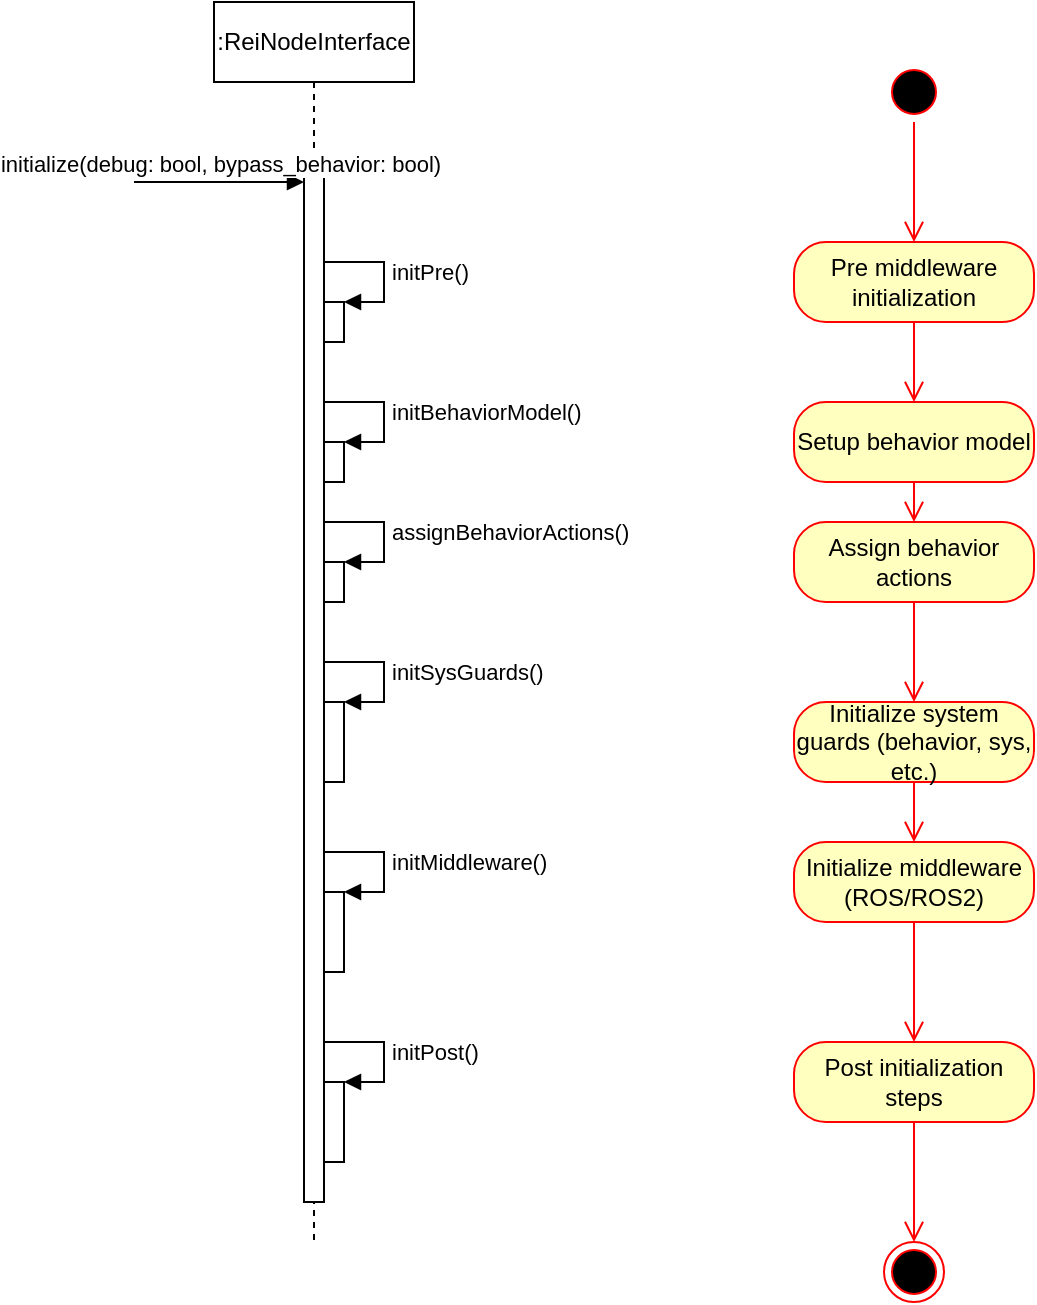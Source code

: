 <mxfile version="13.4.5" type="device" pages="2"><diagram id="_3GkaNvjs_7-BUJTXgQD" name="InitSequence"><mxGraphModel dx="1422" dy="809" grid="1" gridSize="10" guides="1" tooltips="1" connect="1" arrows="1" fold="1" page="1" pageScale="1" pageWidth="827" pageHeight="1169" math="0" shadow="0"><root><mxCell id="0"/><mxCell id="1" parent="0"/><mxCell id="XVMuqP7kjZxvr-noXV3O-1" value=":ReiNodeInterface" style="shape=umlLifeline;perimeter=lifelinePerimeter;whiteSpace=wrap;html=1;container=1;collapsible=0;recursiveResize=0;outlineConnect=0;" parent="1" vertex="1"><mxGeometry x="210" y="100" width="100" height="620" as="geometry"/></mxCell><mxCell id="XVMuqP7kjZxvr-noXV3O-2" value="" style="html=1;points=[];perimeter=orthogonalPerimeter;" parent="XVMuqP7kjZxvr-noXV3O-1" vertex="1"><mxGeometry x="45" y="80" width="10" height="520" as="geometry"/></mxCell><mxCell id="XVMuqP7kjZxvr-noXV3O-3" value="" style="html=1;points=[];perimeter=orthogonalPerimeter;" parent="XVMuqP7kjZxvr-noXV3O-1" vertex="1"><mxGeometry x="55" y="150" width="10" height="20" as="geometry"/></mxCell><mxCell id="XVMuqP7kjZxvr-noXV3O-4" value="initPre()" style="edgeStyle=orthogonalEdgeStyle;html=1;align=left;spacingLeft=2;endArrow=block;rounded=0;entryX=1;entryY=0;" parent="XVMuqP7kjZxvr-noXV3O-1" source="XVMuqP7kjZxvr-noXV3O-2" target="XVMuqP7kjZxvr-noXV3O-3" edge="1"><mxGeometry relative="1" as="geometry"><mxPoint x="60" y="130" as="sourcePoint"/><Array as="points"><mxPoint x="85" y="130"/><mxPoint x="85" y="150"/></Array></mxGeometry></mxCell><mxCell id="XVMuqP7kjZxvr-noXV3O-11" value="" style="html=1;points=[];perimeter=orthogonalPerimeter;" parent="XVMuqP7kjZxvr-noXV3O-1" vertex="1"><mxGeometry x="55" y="220" width="10" height="20" as="geometry"/></mxCell><mxCell id="XVMuqP7kjZxvr-noXV3O-12" value="initBehaviorModel()" style="edgeStyle=orthogonalEdgeStyle;html=1;align=left;spacingLeft=2;endArrow=block;rounded=0;entryX=1;entryY=0;" parent="XVMuqP7kjZxvr-noXV3O-1" source="XVMuqP7kjZxvr-noXV3O-2" target="XVMuqP7kjZxvr-noXV3O-11" edge="1"><mxGeometry relative="1" as="geometry"><mxPoint x="60" y="230" as="sourcePoint"/><Array as="points"><mxPoint x="85" y="200"/><mxPoint x="85" y="220"/></Array></mxGeometry></mxCell><mxCell id="XVMuqP7kjZxvr-noXV3O-16" value="" style="html=1;points=[];perimeter=orthogonalPerimeter;" parent="XVMuqP7kjZxvr-noXV3O-1" vertex="1"><mxGeometry x="55" y="350" width="10" height="40" as="geometry"/></mxCell><mxCell id="XVMuqP7kjZxvr-noXV3O-17" value="initSysGuards()" style="edgeStyle=orthogonalEdgeStyle;html=1;align=left;spacingLeft=2;endArrow=block;rounded=0;entryX=1;entryY=0;" parent="XVMuqP7kjZxvr-noXV3O-1" source="XVMuqP7kjZxvr-noXV3O-2" target="XVMuqP7kjZxvr-noXV3O-16" edge="1"><mxGeometry relative="1" as="geometry"><mxPoint x="60" y="330" as="sourcePoint"/><Array as="points"><mxPoint x="85" y="330"/><mxPoint x="85" y="350"/></Array></mxGeometry></mxCell><mxCell id="XVMuqP7kjZxvr-noXV3O-18" value="" style="html=1;points=[];perimeter=orthogonalPerimeter;" parent="XVMuqP7kjZxvr-noXV3O-1" vertex="1"><mxGeometry x="55" y="445" width="10" height="40" as="geometry"/></mxCell><mxCell id="XVMuqP7kjZxvr-noXV3O-19" value="initMiddleware()" style="edgeStyle=orthogonalEdgeStyle;html=1;align=left;spacingLeft=2;endArrow=block;rounded=0;entryX=1;entryY=0;" parent="XVMuqP7kjZxvr-noXV3O-1" source="XVMuqP7kjZxvr-noXV3O-2" target="XVMuqP7kjZxvr-noXV3O-18" edge="1"><mxGeometry relative="1" as="geometry"><mxPoint x="60" y="425" as="sourcePoint"/><Array as="points"><mxPoint x="85" y="425"/><mxPoint x="85" y="445"/></Array></mxGeometry></mxCell><mxCell id="XVMuqP7kjZxvr-noXV3O-24" value="" style="html=1;points=[];perimeter=orthogonalPerimeter;" parent="XVMuqP7kjZxvr-noXV3O-1" vertex="1"><mxGeometry x="55" y="540" width="10" height="40" as="geometry"/></mxCell><mxCell id="XVMuqP7kjZxvr-noXV3O-25" value="initPost()" style="edgeStyle=orthogonalEdgeStyle;html=1;align=left;spacingLeft=2;endArrow=block;rounded=0;entryX=1;entryY=0;" parent="XVMuqP7kjZxvr-noXV3O-1" source="XVMuqP7kjZxvr-noXV3O-2" target="XVMuqP7kjZxvr-noXV3O-24" edge="1"><mxGeometry relative="1" as="geometry"><mxPoint x="60" y="520" as="sourcePoint"/><Array as="points"><mxPoint x="85" y="520"/><mxPoint x="85" y="540"/></Array></mxGeometry></mxCell><mxCell id="XVMuqP7kjZxvr-noXV3O-30" value="" style="html=1;points=[];perimeter=orthogonalPerimeter;" parent="XVMuqP7kjZxvr-noXV3O-1" vertex="1"><mxGeometry x="55" y="280" width="10" height="20" as="geometry"/></mxCell><mxCell id="XVMuqP7kjZxvr-noXV3O-31" value="assignBehaviorActions()" style="edgeStyle=orthogonalEdgeStyle;html=1;align=left;spacingLeft=2;endArrow=block;rounded=0;entryX=1;entryY=0;" parent="XVMuqP7kjZxvr-noXV3O-1" source="XVMuqP7kjZxvr-noXV3O-2" target="XVMuqP7kjZxvr-noXV3O-30" edge="1"><mxGeometry relative="1" as="geometry"><mxPoint x="60" y="260" as="sourcePoint"/><Array as="points"><mxPoint x="85" y="260"/><mxPoint x="85" y="280"/></Array></mxGeometry></mxCell><mxCell id="XVMuqP7kjZxvr-noXV3O-5" value="" style="ellipse;html=1;shape=startState;fillColor=#000000;strokeColor=#ff0000;" parent="1" vertex="1"><mxGeometry x="545" y="130" width="30" height="30" as="geometry"/></mxCell><mxCell id="XVMuqP7kjZxvr-noXV3O-6" value="" style="edgeStyle=orthogonalEdgeStyle;html=1;verticalAlign=bottom;endArrow=open;endSize=8;strokeColor=#ff0000;" parent="1" source="XVMuqP7kjZxvr-noXV3O-5" edge="1"><mxGeometry relative="1" as="geometry"><mxPoint x="560" y="220" as="targetPoint"/></mxGeometry></mxCell><mxCell id="XVMuqP7kjZxvr-noXV3O-7" value="Pre middleware initialization" style="rounded=1;whiteSpace=wrap;html=1;arcSize=40;fontColor=#000000;fillColor=#ffffc0;strokeColor=#ff0000;" parent="1" vertex="1"><mxGeometry x="500" y="220" width="120" height="40" as="geometry"/></mxCell><mxCell id="XVMuqP7kjZxvr-noXV3O-8" value="" style="edgeStyle=orthogonalEdgeStyle;html=1;verticalAlign=bottom;endArrow=open;endSize=8;strokeColor=#ff0000;" parent="1" source="XVMuqP7kjZxvr-noXV3O-7" edge="1"><mxGeometry relative="1" as="geometry"><mxPoint x="560" y="300" as="targetPoint"/></mxGeometry></mxCell><mxCell id="XVMuqP7kjZxvr-noXV3O-9" value="Setup behavior model" style="rounded=1;whiteSpace=wrap;html=1;arcSize=40;fontColor=#000000;fillColor=#ffffc0;strokeColor=#ff0000;" parent="1" vertex="1"><mxGeometry x="500" y="300" width="120" height="40" as="geometry"/></mxCell><mxCell id="XVMuqP7kjZxvr-noXV3O-10" value="" style="edgeStyle=orthogonalEdgeStyle;html=1;verticalAlign=bottom;endArrow=open;endSize=8;strokeColor=#ff0000;entryX=0.5;entryY=0;entryDx=0;entryDy=0;" parent="1" source="XVMuqP7kjZxvr-noXV3O-9" target="XVMuqP7kjZxvr-noXV3O-27" edge="1"><mxGeometry relative="1" as="geometry"><mxPoint x="560" y="420" as="targetPoint"/></mxGeometry></mxCell><mxCell id="XVMuqP7kjZxvr-noXV3O-13" value="initialize(debug: bool, bypass_behavior: bool)" style="html=1;verticalAlign=bottom;endArrow=block;" parent="1" target="XVMuqP7kjZxvr-noXV3O-2" edge="1"><mxGeometry width="80" relative="1" as="geometry"><mxPoint x="170" y="190" as="sourcePoint"/><mxPoint x="250" y="190" as="targetPoint"/></mxGeometry></mxCell><mxCell id="XVMuqP7kjZxvr-noXV3O-14" value="Initialize system guards (behavior, sys, etc.)" style="rounded=1;whiteSpace=wrap;html=1;arcSize=40;fontColor=#000000;fillColor=#ffffc0;strokeColor=#ff0000;" parent="1" vertex="1"><mxGeometry x="500" y="450" width="120" height="40" as="geometry"/></mxCell><mxCell id="XVMuqP7kjZxvr-noXV3O-15" value="" style="edgeStyle=orthogonalEdgeStyle;html=1;verticalAlign=bottom;endArrow=open;endSize=8;strokeColor=#ff0000;" parent="1" source="XVMuqP7kjZxvr-noXV3O-14" edge="1"><mxGeometry relative="1" as="geometry"><mxPoint x="560" y="520" as="targetPoint"/></mxGeometry></mxCell><mxCell id="XVMuqP7kjZxvr-noXV3O-20" value="Initialize middleware (ROS/ROS2)" style="rounded=1;whiteSpace=wrap;html=1;arcSize=40;fontColor=#000000;fillColor=#ffffc0;strokeColor=#ff0000;" parent="1" vertex="1"><mxGeometry x="500" y="520" width="120" height="40" as="geometry"/></mxCell><mxCell id="XVMuqP7kjZxvr-noXV3O-21" value="" style="edgeStyle=orthogonalEdgeStyle;html=1;verticalAlign=bottom;endArrow=open;endSize=8;strokeColor=#ff0000;" parent="1" source="XVMuqP7kjZxvr-noXV3O-20" edge="1"><mxGeometry relative="1" as="geometry"><mxPoint x="560" y="620" as="targetPoint"/></mxGeometry></mxCell><mxCell id="XVMuqP7kjZxvr-noXV3O-22" value="Post initialization steps" style="rounded=1;whiteSpace=wrap;html=1;arcSize=40;fontColor=#000000;fillColor=#ffffc0;strokeColor=#ff0000;" parent="1" vertex="1"><mxGeometry x="500" y="620" width="120" height="40" as="geometry"/></mxCell><mxCell id="XVMuqP7kjZxvr-noXV3O-23" value="" style="edgeStyle=orthogonalEdgeStyle;html=1;verticalAlign=bottom;endArrow=open;endSize=8;strokeColor=#ff0000;" parent="1" source="XVMuqP7kjZxvr-noXV3O-22" edge="1"><mxGeometry relative="1" as="geometry"><mxPoint x="560" y="720" as="targetPoint"/></mxGeometry></mxCell><mxCell id="XVMuqP7kjZxvr-noXV3O-26" value="" style="ellipse;html=1;shape=endState;fillColor=#000000;strokeColor=#ff0000;" parent="1" vertex="1"><mxGeometry x="545" y="720" width="30" height="30" as="geometry"/></mxCell><mxCell id="XVMuqP7kjZxvr-noXV3O-27" value="Assign behavior actions" style="rounded=1;whiteSpace=wrap;html=1;arcSize=40;fontColor=#000000;fillColor=#ffffc0;strokeColor=#ff0000;" parent="1" vertex="1"><mxGeometry x="500" y="360" width="120" height="40" as="geometry"/></mxCell><mxCell id="XVMuqP7kjZxvr-noXV3O-28" value="" style="edgeStyle=orthogonalEdgeStyle;html=1;verticalAlign=bottom;endArrow=open;endSize=8;strokeColor=#ff0000;entryX=0.5;entryY=0;entryDx=0;entryDy=0;" parent="1" source="XVMuqP7kjZxvr-noXV3O-27" target="XVMuqP7kjZxvr-noXV3O-14" edge="1"><mxGeometry relative="1" as="geometry"><mxPoint x="710" y="480" as="targetPoint"/></mxGeometry></mxCell></root></mxGraphModel></diagram><diagram id="Bft9KW48vnrDdFwHCefi" name="ExceptionHandling"><mxGraphModel dx="2844" dy="1618" grid="1" gridSize="10" guides="1" tooltips="1" connect="1" arrows="1" fold="1" page="1" pageScale="1" pageWidth="827" pageHeight="1169" math="0" shadow="0"><root><mxCell id="ttnu-A0LTlM4b-9mCv1X-0"/><mxCell id="ttnu-A0LTlM4b-9mCv1X-1" parent="ttnu-A0LTlM4b-9mCv1X-0"/><mxCell id="2zJNVKVBLMaAW-ojOY7U-31" value="not initPost" style="shape=umlFrame;whiteSpace=wrap;html=1;width=140;height=30;" vertex="1" parent="ttnu-A0LTlM4b-9mCv1X-1"><mxGeometry x="100" y="1120" width="500" height="80" as="geometry"/></mxCell><mxCell id="2zJNVKVBLMaAW-ojOY7U-28" value="not initMiddleware" style="shape=umlFrame;whiteSpace=wrap;html=1;width=140;height=30;" vertex="1" parent="ttnu-A0LTlM4b-9mCv1X-1"><mxGeometry x="100" y="950" width="500" height="80" as="geometry"/></mxCell><mxCell id="2zJNVKVBLMaAW-ojOY7U-25" value="not initSysGuards" style="shape=umlFrame;whiteSpace=wrap;html=1;width=140;height=30;" vertex="1" parent="ttnu-A0LTlM4b-9mCv1X-1"><mxGeometry x="110" y="770" width="500" height="80" as="geometry"/></mxCell><mxCell id="2zJNVKVBLMaAW-ojOY7U-22" value="not assignBehaviorActions" style="shape=umlFrame;whiteSpace=wrap;html=1;width=140;height=30;" vertex="1" parent="ttnu-A0LTlM4b-9mCv1X-1"><mxGeometry x="110" y="610" width="500" height="80" as="geometry"/></mxCell><mxCell id="2zJNVKVBLMaAW-ojOY7U-17" value="not initPre" style="shape=umlFrame;whiteSpace=wrap;html=1;width=80;height=30;" vertex="1" parent="ttnu-A0LTlM4b-9mCv1X-1"><mxGeometry x="110" y="290" width="500" height="80" as="geometry"/></mxCell><mxCell id="2zJNVKVBLMaAW-ojOY7U-0" value=":ReiNodeInterface" style="shape=umlLifeline;perimeter=lifelinePerimeter;whiteSpace=wrap;html=1;container=1;collapsible=0;recursiveResize=0;outlineConnect=0;" vertex="1" parent="ttnu-A0LTlM4b-9mCv1X-1"><mxGeometry x="210" y="110" width="100" height="1130" as="geometry"/></mxCell><mxCell id="2zJNVKVBLMaAW-ojOY7U-1" value="" style="html=1;points=[];perimeter=orthogonalPerimeter;" vertex="1" parent="2zJNVKVBLMaAW-ojOY7U-0"><mxGeometry x="45" y="80" width="10" height="1030" as="geometry"/></mxCell><mxCell id="2zJNVKVBLMaAW-ojOY7U-2" value="" style="html=1;points=[];perimeter=orthogonalPerimeter;" vertex="1" parent="2zJNVKVBLMaAW-ojOY7U-0"><mxGeometry x="55" y="150" width="10" height="20" as="geometry"/></mxCell><mxCell id="2zJNVKVBLMaAW-ojOY7U-3" value="initPre()" style="edgeStyle=orthogonalEdgeStyle;html=1;align=left;spacingLeft=2;endArrow=block;rounded=0;entryX=1;entryY=0;" edge="1" parent="2zJNVKVBLMaAW-ojOY7U-0" source="2zJNVKVBLMaAW-ojOY7U-1" target="2zJNVKVBLMaAW-ojOY7U-2"><mxGeometry relative="1" as="geometry"><mxPoint x="60" y="130" as="sourcePoint"/><Array as="points"><mxPoint x="85" y="130"/><mxPoint x="85" y="150"/></Array></mxGeometry></mxCell><mxCell id="2zJNVKVBLMaAW-ojOY7U-4" value="" style="html=1;points=[];perimeter=orthogonalPerimeter;" vertex="1" parent="2zJNVKVBLMaAW-ojOY7U-0"><mxGeometry x="55" y="300" width="10" height="20" as="geometry"/></mxCell><mxCell id="2zJNVKVBLMaAW-ojOY7U-5" value="initBehaviorModel()" style="edgeStyle=orthogonalEdgeStyle;html=1;align=left;spacingLeft=2;endArrow=block;rounded=0;entryX=1;entryY=0;" edge="1" parent="2zJNVKVBLMaAW-ojOY7U-0" source="2zJNVKVBLMaAW-ojOY7U-1" target="2zJNVKVBLMaAW-ojOY7U-4"><mxGeometry relative="1" as="geometry"><mxPoint x="60" y="230" as="sourcePoint"/><Array as="points"><mxPoint x="85" y="280"/><mxPoint x="85" y="300"/></Array></mxGeometry></mxCell><mxCell id="2zJNVKVBLMaAW-ojOY7U-6" value="" style="html=1;points=[];perimeter=orthogonalPerimeter;" vertex="1" parent="2zJNVKVBLMaAW-ojOY7U-0"><mxGeometry x="55" y="610" width="10" height="40" as="geometry"/></mxCell><mxCell id="2zJNVKVBLMaAW-ojOY7U-7" value="initSysGuards()" style="edgeStyle=orthogonalEdgeStyle;html=1;align=left;spacingLeft=2;endArrow=block;rounded=0;entryX=1;entryY=0;" edge="1" parent="2zJNVKVBLMaAW-ojOY7U-0" source="2zJNVKVBLMaAW-ojOY7U-1" target="2zJNVKVBLMaAW-ojOY7U-6"><mxGeometry relative="1" as="geometry"><mxPoint x="60" y="330" as="sourcePoint"/><Array as="points"><mxPoint x="85" y="590"/><mxPoint x="85" y="610"/></Array></mxGeometry></mxCell><mxCell id="2zJNVKVBLMaAW-ojOY7U-8" value="" style="html=1;points=[];perimeter=orthogonalPerimeter;" vertex="1" parent="2zJNVKVBLMaAW-ojOY7U-0"><mxGeometry x="55" y="790" width="10" height="40" as="geometry"/></mxCell><mxCell id="2zJNVKVBLMaAW-ojOY7U-9" value="initMiddleware()" style="edgeStyle=orthogonalEdgeStyle;html=1;align=left;spacingLeft=2;endArrow=block;rounded=0;entryX=1;entryY=0;" edge="1" parent="2zJNVKVBLMaAW-ojOY7U-0" source="2zJNVKVBLMaAW-ojOY7U-1" target="2zJNVKVBLMaAW-ojOY7U-8"><mxGeometry relative="1" as="geometry"><mxPoint x="60" y="425" as="sourcePoint"/><Array as="points"><mxPoint x="85" y="760"/><mxPoint x="85" y="790"/></Array></mxGeometry></mxCell><mxCell id="2zJNVKVBLMaAW-ojOY7U-10" value="" style="html=1;points=[];perimeter=orthogonalPerimeter;" vertex="1" parent="2zJNVKVBLMaAW-ojOY7U-0"><mxGeometry x="55" y="960" width="10" height="40" as="geometry"/></mxCell><mxCell id="2zJNVKVBLMaAW-ojOY7U-11" value="initPost()" style="edgeStyle=orthogonalEdgeStyle;html=1;align=left;spacingLeft=2;endArrow=block;rounded=0;entryX=1;entryY=0;" edge="1" parent="2zJNVKVBLMaAW-ojOY7U-0" source="2zJNVKVBLMaAW-ojOY7U-1" target="2zJNVKVBLMaAW-ojOY7U-10"><mxGeometry relative="1" as="geometry"><mxPoint x="60" y="520" as="sourcePoint"/><Array as="points"><mxPoint x="85" y="940"/><mxPoint x="85" y="960"/></Array></mxGeometry></mxCell><mxCell id="2zJNVKVBLMaAW-ojOY7U-12" value="" style="html=1;points=[];perimeter=orthogonalPerimeter;" vertex="1" parent="2zJNVKVBLMaAW-ojOY7U-0"><mxGeometry x="55" y="465" width="10" height="20" as="geometry"/></mxCell><mxCell id="2zJNVKVBLMaAW-ojOY7U-13" value="assignBehaviorActions()" style="edgeStyle=orthogonalEdgeStyle;html=1;align=left;spacingLeft=2;endArrow=block;rounded=0;entryX=1;entryY=0;" edge="1" parent="2zJNVKVBLMaAW-ojOY7U-0" source="2zJNVKVBLMaAW-ojOY7U-1" target="2zJNVKVBLMaAW-ojOY7U-12"><mxGeometry relative="1" as="geometry"><mxPoint x="60" y="260" as="sourcePoint"/><Array as="points"><mxPoint x="85" y="430"/><mxPoint x="85" y="465"/></Array></mxGeometry></mxCell><mxCell id="2zJNVKVBLMaAW-ojOY7U-14" value="initialize(debug: bool, bypass_behavior: bool)" style="html=1;verticalAlign=bottom;endArrow=block;" edge="1" parent="ttnu-A0LTlM4b-9mCv1X-1" target="2zJNVKVBLMaAW-ojOY7U-1"><mxGeometry width="80" relative="1" as="geometry"><mxPoint x="170" y="190" as="sourcePoint"/><mxPoint x="250" y="190" as="targetPoint"/></mxGeometry></mxCell><mxCell id="2zJNVKVBLMaAW-ojOY7U-16" value=":ExceptionPreInitialization" style="html=1;" vertex="1" parent="ttnu-A0LTlM4b-9mCv1X-1"><mxGeometry x="450" y="305" width="150" height="50" as="geometry"/></mxCell><mxCell id="2zJNVKVBLMaAW-ojOY7U-18" value="throw" style="html=1;verticalAlign=bottom;endArrow=block;entryX=0;entryY=0.5;entryDx=0;entryDy=0;" edge="1" parent="ttnu-A0LTlM4b-9mCv1X-1" source="2zJNVKVBLMaAW-ojOY7U-1" target="2zJNVKVBLMaAW-ojOY7U-16"><mxGeometry width="80" relative="1" as="geometry"><mxPoint x="550" y="460" as="sourcePoint"/><mxPoint x="630" y="460" as="targetPoint"/></mxGeometry></mxCell><mxCell id="2zJNVKVBLMaAW-ojOY7U-19" value="not initBehaviorModel" style="shape=umlFrame;whiteSpace=wrap;html=1;width=140;height=30;" vertex="1" parent="ttnu-A0LTlM4b-9mCv1X-1"><mxGeometry x="110" y="440" width="500" height="80" as="geometry"/></mxCell><mxCell id="2zJNVKVBLMaAW-ojOY7U-20" value=":ExceptionBehaviorModelInitialization" style="html=1;" vertex="1" parent="ttnu-A0LTlM4b-9mCv1X-1"><mxGeometry x="390" y="455" width="210" height="50" as="geometry"/></mxCell><mxCell id="2zJNVKVBLMaAW-ojOY7U-21" value="throw" style="html=1;verticalAlign=bottom;endArrow=block;" edge="1" parent="ttnu-A0LTlM4b-9mCv1X-1"><mxGeometry width="80" relative="1" as="geometry"><mxPoint x="265" y="479.66" as="sourcePoint"/><mxPoint x="390" y="480" as="targetPoint"/></mxGeometry></mxCell><mxCell id="2zJNVKVBLMaAW-ojOY7U-23" value=":ExceptionBehaviorActionAssignment" style="html=1;" vertex="1" parent="ttnu-A0LTlM4b-9mCv1X-1"><mxGeometry x="390" y="625" width="210" height="50" as="geometry"/></mxCell><mxCell id="2zJNVKVBLMaAW-ojOY7U-24" value="throw" style="html=1;verticalAlign=bottom;endArrow=block;entryX=0;entryY=0.5;entryDx=0;entryDy=0;" edge="1" parent="ttnu-A0LTlM4b-9mCv1X-1" source="2zJNVKVBLMaAW-ojOY7U-1" target="2zJNVKVBLMaAW-ojOY7U-23"><mxGeometry width="80" relative="1" as="geometry"><mxPoint x="340" y="580" as="sourcePoint"/><mxPoint x="400" y="490" as="targetPoint"/></mxGeometry></mxCell><mxCell id="2zJNVKVBLMaAW-ojOY7U-26" value=":ExceptionSysGuardInitialization" style="html=1;" vertex="1" parent="ttnu-A0LTlM4b-9mCv1X-1"><mxGeometry x="390" y="785" width="210" height="50" as="geometry"/></mxCell><mxCell id="2zJNVKVBLMaAW-ojOY7U-27" value="throw" style="html=1;verticalAlign=bottom;endArrow=block;entryX=0;entryY=0.5;entryDx=0;entryDy=0;" edge="1" parent="ttnu-A0LTlM4b-9mCv1X-1" source="2zJNVKVBLMaAW-ojOY7U-1" target="2zJNVKVBLMaAW-ojOY7U-26"><mxGeometry width="80" relative="1" as="geometry"><mxPoint x="275" y="660" as="sourcePoint"/><mxPoint x="400" y="660" as="targetPoint"/></mxGeometry></mxCell><mxCell id="2zJNVKVBLMaAW-ojOY7U-29" value=":ExceptionMiddlewareInitialization" style="html=1;" vertex="1" parent="ttnu-A0LTlM4b-9mCv1X-1"><mxGeometry x="380" y="965" width="210" height="50" as="geometry"/></mxCell><mxCell id="2zJNVKVBLMaAW-ojOY7U-30" value="throw" style="html=1;verticalAlign=bottom;endArrow=block;entryX=0;entryY=0.5;entryDx=0;entryDy=0;" edge="1" parent="ttnu-A0LTlM4b-9mCv1X-1" source="2zJNVKVBLMaAW-ojOY7U-1" target="2zJNVKVBLMaAW-ojOY7U-29"><mxGeometry width="80" relative="1" as="geometry"><mxPoint x="275" y="820" as="sourcePoint"/><mxPoint x="400" y="820" as="targetPoint"/></mxGeometry></mxCell><mxCell id="2zJNVKVBLMaAW-ojOY7U-32" value=":ExceptionPostInitialization" style="html=1;" vertex="1" parent="ttnu-A0LTlM4b-9mCv1X-1"><mxGeometry x="380" y="1135" width="210" height="50" as="geometry"/></mxCell><mxCell id="2zJNVKVBLMaAW-ojOY7U-34" value="throw" style="html=1;verticalAlign=bottom;endArrow=block;entryX=0;entryY=0.5;entryDx=0;entryDy=0;" edge="1" parent="ttnu-A0LTlM4b-9mCv1X-1" source="2zJNVKVBLMaAW-ojOY7U-1" target="2zJNVKVBLMaAW-ojOY7U-32"><mxGeometry width="80" relative="1" as="geometry"><mxPoint x="275" y="1000" as="sourcePoint"/><mxPoint x="390" y="1000" as="targetPoint"/></mxGeometry></mxCell></root></mxGraphModel></diagram></mxfile>